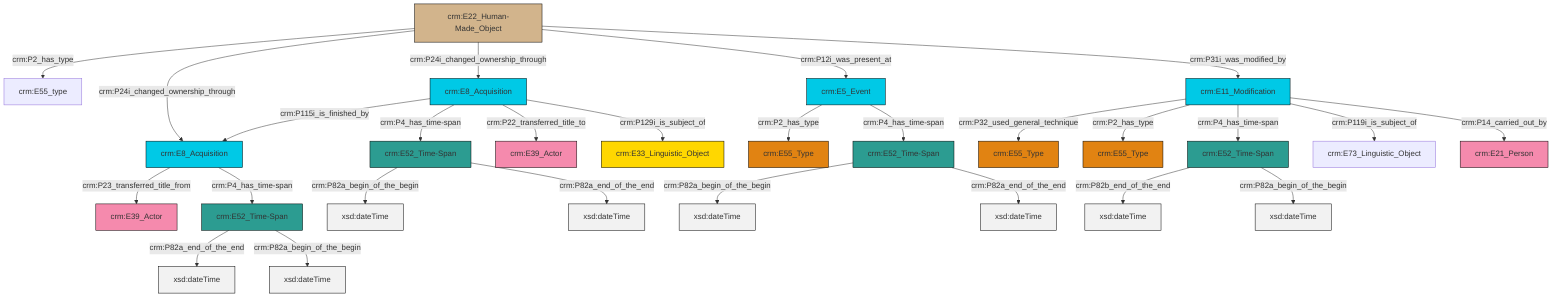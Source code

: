 graph TD
classDef Literal fill:#f2f2f2,stroke:#000000;
classDef CRM_Entity fill:#FFFFFF,stroke:#000000;
classDef Temporal_Entity fill:#00C9E6, stroke:#000000;
classDef Type fill:#E18312, stroke:#000000;
classDef Time-Span fill:#2C9C91, stroke:#000000;
classDef Appellation fill:#FFEB7F, stroke:#000000;
classDef Place fill:#008836, stroke:#000000;
classDef Persistent_Item fill:#B266B2, stroke:#000000;
classDef Conceptual_Object fill:#FFD700, stroke:#000000;
classDef Physical_Thing fill:#D2B48C, stroke:#000000;
classDef Actor fill:#f58aad, stroke:#000000;
classDef PC_Classes fill:#4ce600, stroke:#000000;
classDef Multi fill:#cccccc,stroke:#000000;

8["crm:E11_Modification"]:::Temporal_Entity -->|crm:P32_used_general_technique| 9["crm:E55_Type"]:::Type
4["crm:E8_Acquisition"]:::Temporal_Entity -->|crm:P115i_is_finished_by| 10["crm:E8_Acquisition"]:::Temporal_Entity
12["crm:E5_Event"]:::Temporal_Entity -->|crm:P2_has_type| 16["crm:E55_Type"]:::Type
20["crm:E22_Human-Made_Object"]:::Physical_Thing -->|crm:P2_has_type| 14["crm:E55_type"]:::Default
23["crm:E52_Time-Span"]:::Time-Span -->|crm:P82b_end_of_the_end| 24[xsd:dateTime]:::Literal
21["crm:E52_Time-Span"]:::Time-Span -->|crm:P82a_begin_of_the_begin| 27[xsd:dateTime]:::Literal
20["crm:E22_Human-Made_Object"]:::Physical_Thing -->|crm:P24i_changed_ownership_through| 10["crm:E8_Acquisition"]:::Temporal_Entity
20["crm:E22_Human-Made_Object"]:::Physical_Thing -->|crm:P24i_changed_ownership_through| 4["crm:E8_Acquisition"]:::Temporal_Entity
30["crm:E52_Time-Span"]:::Time-Span -->|crm:P82a_begin_of_the_begin| 31[xsd:dateTime]:::Literal
8["crm:E11_Modification"]:::Temporal_Entity -->|crm:P2_has_type| 25["crm:E55_Type"]:::Type
4["crm:E8_Acquisition"]:::Temporal_Entity -->|crm:P4_has_time-span| 21["crm:E52_Time-Span"]:::Time-Span
17["crm:E52_Time-Span"]:::Time-Span -->|crm:P82a_end_of_the_end| 32[xsd:dateTime]:::Literal
8["crm:E11_Modification"]:::Temporal_Entity -->|crm:P4_has_time-span| 23["crm:E52_Time-Span"]:::Time-Span
20["crm:E22_Human-Made_Object"]:::Physical_Thing -->|crm:P12i_was_present_at| 12["crm:E5_Event"]:::Temporal_Entity
4["crm:E8_Acquisition"]:::Temporal_Entity -->|crm:P22_transferred_title_to| 28["crm:E39_Actor"]:::Actor
4["crm:E8_Acquisition"]:::Temporal_Entity -->|crm:P129i_is_subject_of| 35["crm:E33_Linguistic_Object"]:::Conceptual_Object
23["crm:E52_Time-Span"]:::Time-Span -->|crm:P82a_begin_of_the_begin| 36[xsd:dateTime]:::Literal
10["crm:E8_Acquisition"]:::Temporal_Entity -->|crm:P23_transferred_title_from| 6["crm:E39_Actor"]:::Actor
12["crm:E5_Event"]:::Temporal_Entity -->|crm:P4_has_time-span| 30["crm:E52_Time-Span"]:::Time-Span
8["crm:E11_Modification"]:::Temporal_Entity -->|crm:P119i_is_subject_of| 2["crm:E73_Linguistic_Object"]:::Default
30["crm:E52_Time-Span"]:::Time-Span -->|crm:P82a_end_of_the_end| 38[xsd:dateTime]:::Literal
10["crm:E8_Acquisition"]:::Temporal_Entity -->|crm:P4_has_time-span| 17["crm:E52_Time-Span"]:::Time-Span
17["crm:E52_Time-Span"]:::Time-Span -->|crm:P82a_begin_of_the_begin| 41[xsd:dateTime]:::Literal
8["crm:E11_Modification"]:::Temporal_Entity -->|crm:P14_carried_out_by| 0["crm:E21_Person"]:::Actor
20["crm:E22_Human-Made_Object"]:::Physical_Thing -->|crm:P31i_was_modified_by| 8["crm:E11_Modification"]:::Temporal_Entity
21["crm:E52_Time-Span"]:::Time-Span -->|crm:P82a_end_of_the_end| 43[xsd:dateTime]:::Literal